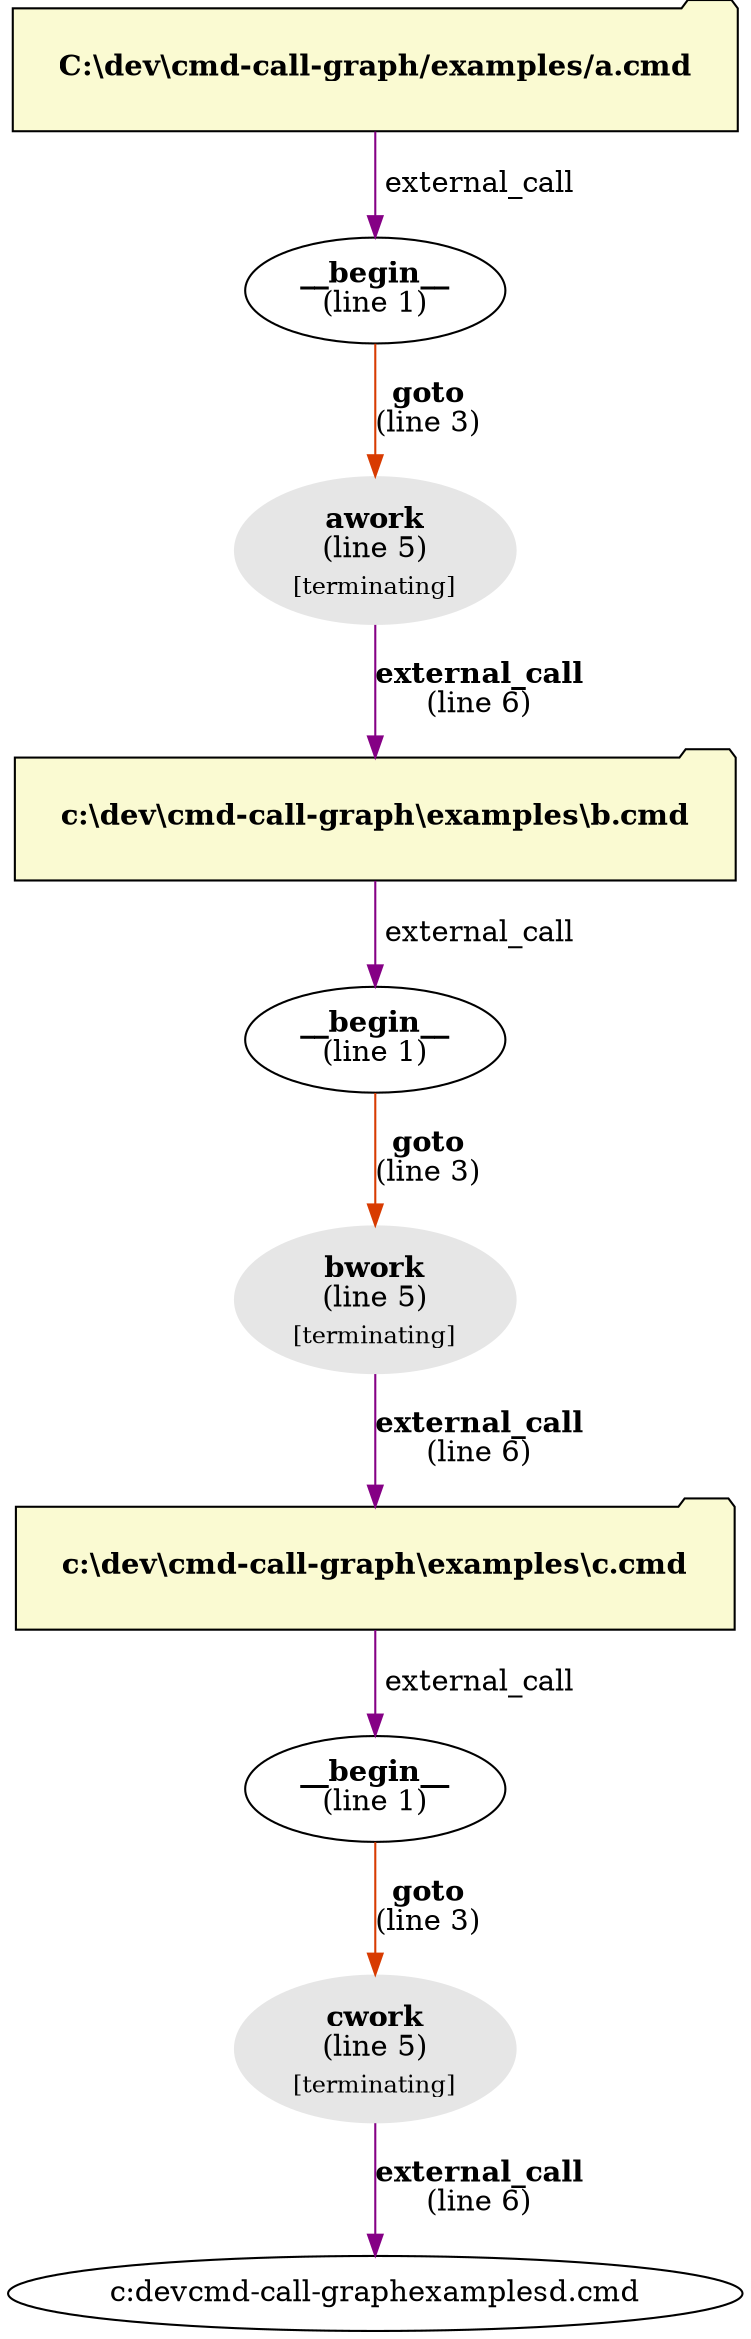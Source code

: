 digraph g {
"C:\dev\cmd-call-graph/examples/a.cmd" [style=filled,fillcolor=lightgoldenrodyellow,shape=folder,margin=.3,label=<<b>C:\dev\cmd-call-graph/examples/a.cmd</b>>]
"C:\dev\cmd-call-graph/examples/a.cmd" -> "__begin__c:\dev\cmd-call-graph/examples/a.cmd" [label=" external_call",color="#850085"]
"__begin__c:\dev\cmd-call-graph/examples/a.cmd" [label=<<b>__begin__</b><br/>(line 1)>]
"__begin__c:\dev\cmd-call-graph/examples/a.cmd" -> "awork" [label=<<b>goto</b><br />(line 3)>,color="#d83b01"]
"awork" [color="#e6e6e6",style=filled,label=<<b>awork</b><br/>(line 5)<br/><sub>[terminating]</sub>>]
"awork" -> "c:\dev\cmd-call-graph\examples\b.cmd" [label=<<b>external_call</b><br />(line 6)>,color="#850085"]
"__begin__c:\dev\cmd-call-graph\examples\b.cmd" [label=<<b>__begin__</b><br/>(line 1)>]
"__begin__c:\dev\cmd-call-graph\examples\b.cmd" -> "bwork" [label=<<b>goto</b><br />(line 3)>,color="#d83b01"]
"bwork" [color="#e6e6e6",style=filled,label=<<b>bwork</b><br/>(line 5)<br/><sub>[terminating]</sub>>]
"bwork" -> "c:\dev\cmd-call-graph\examples\c.cmd" [label=<<b>external_call</b><br />(line 6)>,color="#850085"]
"c:\dev\cmd-call-graph\examples\b.cmd" [style=filled,fillcolor=lightgoldenrodyellow,shape=folder,margin=.3,label=<<b>c:\dev\cmd-call-graph\examples\b.cmd</b>>]
"c:\dev\cmd-call-graph\examples\b.cmd" -> "__begin__c:\dev\cmd-call-graph\examples\b.cmd" [label=" external_call",color="#850085"]
"__begin__c:\dev\cmd-call-graph\examples\c.cmd" [label=<<b>__begin__</b><br/>(line 1)>]
"__begin__c:\dev\cmd-call-graph\examples\c.cmd" -> "cwork" [label=<<b>goto</b><br />(line 3)>,color="#d83b01"]
"c:\dev\cmd-call-graph\examples\c.cmd" [style=filled,fillcolor=lightgoldenrodyellow,shape=folder,margin=.3,label=<<b>c:\dev\cmd-call-graph\examples\c.cmd</b>>]
"c:\dev\cmd-call-graph\examples\c.cmd" -> "__begin__c:\dev\cmd-call-graph\examples\c.cmd" [label=" external_call",color="#850085"]
"cwork" [color="#e6e6e6",style=filled,label=<<b>cwork</b><br/>(line 5)<br/><sub>[terminating]</sub>>]
"cwork" -> "c:\dev\cmd-call-graph\examples\d.cmd" [label=<<b>external_call</b><br />(line 6)>,color="#850085"]
}
